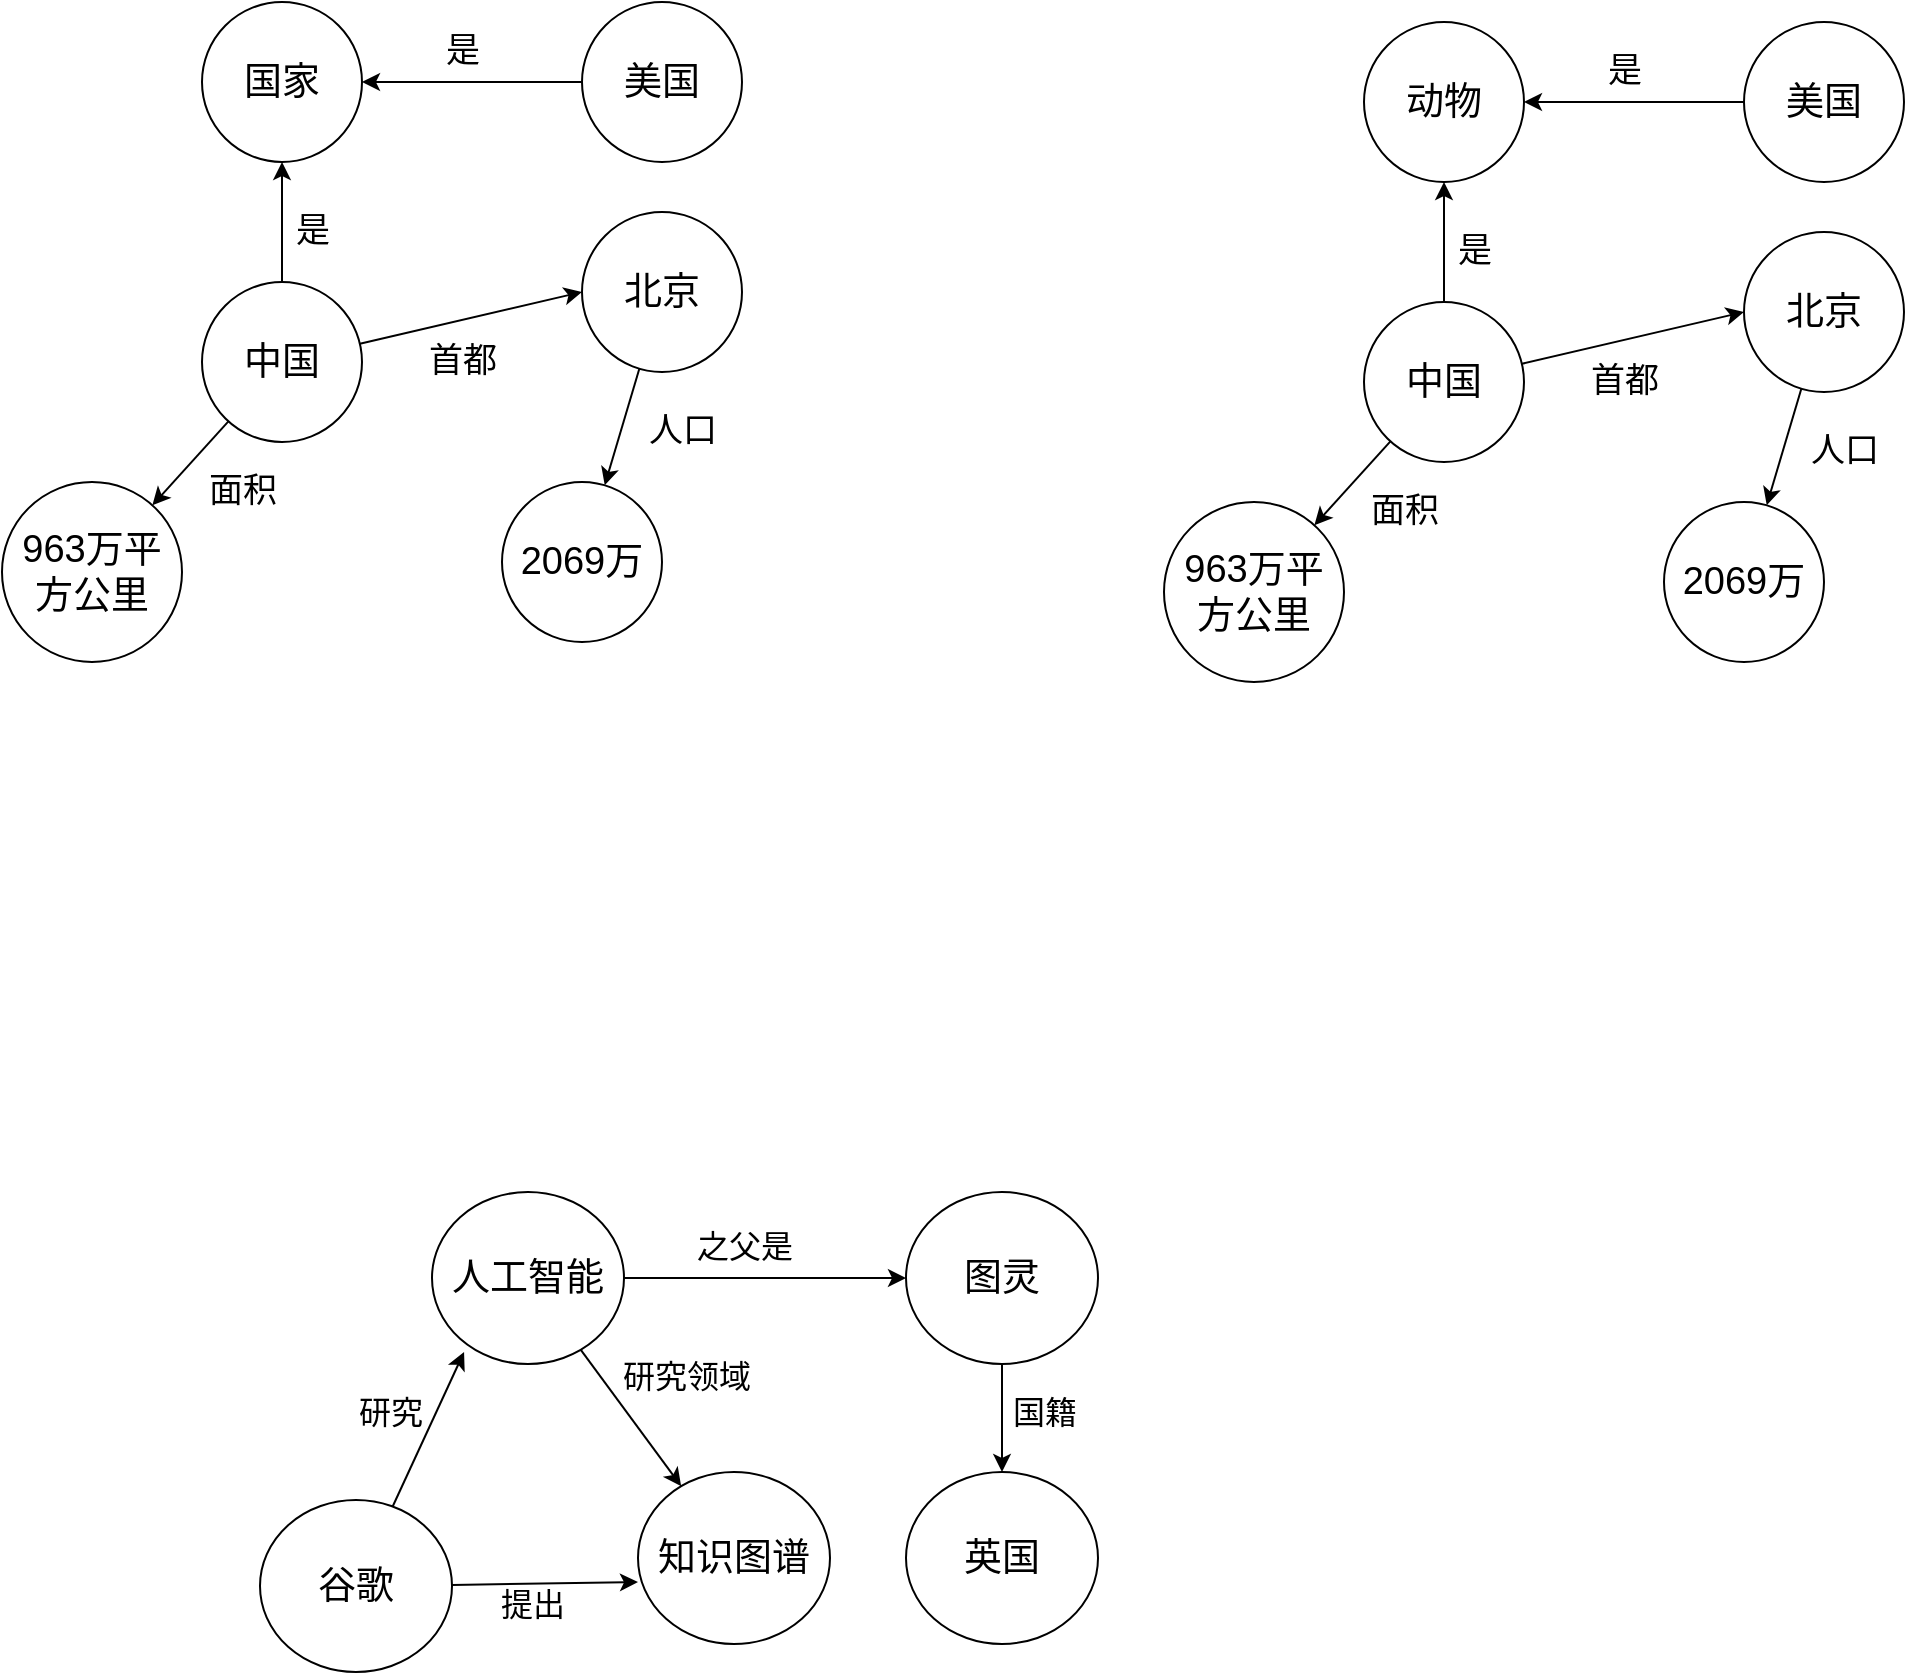 <mxfile version="26.0.16">
  <diagram name="第 1 页" id="0rwtk3sZ38PBotHtFgWU">
    <mxGraphModel dx="1224" dy="749" grid="0" gridSize="10" guides="1" tooltips="1" connect="1" arrows="1" fold="1" page="1" pageScale="1" pageWidth="827" pageHeight="1169" math="0" shadow="0">
      <root>
        <mxCell id="0" />
        <mxCell id="1" parent="0" />
        <mxCell id="hCVYzCDH_YrVJPUHvfAo-3" style="rounded=0;orthogonalLoop=1;jettySize=auto;html=1;entryX=0;entryY=0.5;entryDx=0;entryDy=0;" parent="1" source="hCVYzCDH_YrVJPUHvfAo-1" target="hCVYzCDH_YrVJPUHvfAo-2" edge="1">
          <mxGeometry relative="1" as="geometry" />
        </mxCell>
        <mxCell id="hCVYzCDH_YrVJPUHvfAo-6" style="edgeStyle=orthogonalEdgeStyle;rounded=0;orthogonalLoop=1;jettySize=auto;html=1;entryX=0.5;entryY=1;entryDx=0;entryDy=0;" parent="1" source="hCVYzCDH_YrVJPUHvfAo-1" target="hCVYzCDH_YrVJPUHvfAo-5" edge="1">
          <mxGeometry relative="1" as="geometry" />
        </mxCell>
        <mxCell id="hCVYzCDH_YrVJPUHvfAo-12" style="rounded=0;orthogonalLoop=1;jettySize=auto;html=1;" parent="1" source="hCVYzCDH_YrVJPUHvfAo-1" target="hCVYzCDH_YrVJPUHvfAo-11" edge="1">
          <mxGeometry relative="1" as="geometry" />
        </mxCell>
        <mxCell id="hCVYzCDH_YrVJPUHvfAo-1" value="中国" style="ellipse;whiteSpace=wrap;html=1;fontSize=19;" parent="1" vertex="1">
          <mxGeometry x="100" y="270" width="80" height="80" as="geometry" />
        </mxCell>
        <mxCell id="hCVYzCDH_YrVJPUHvfAo-9" style="rounded=0;orthogonalLoop=1;jettySize=auto;html=1;" parent="1" source="hCVYzCDH_YrVJPUHvfAo-2" target="hCVYzCDH_YrVJPUHvfAo-8" edge="1">
          <mxGeometry relative="1" as="geometry" />
        </mxCell>
        <mxCell id="hCVYzCDH_YrVJPUHvfAo-2" value="北京" style="ellipse;whiteSpace=wrap;html=1;fontSize=19;" parent="1" vertex="1">
          <mxGeometry x="290" y="235" width="80" height="80" as="geometry" />
        </mxCell>
        <mxCell id="hCVYzCDH_YrVJPUHvfAo-4" value="首都" style="text;html=1;align=center;verticalAlign=middle;resizable=0;points=[];autosize=1;strokeColor=none;fillColor=none;fontSize=17;" parent="1" vertex="1">
          <mxGeometry x="200" y="295" width="60" height="30" as="geometry" />
        </mxCell>
        <mxCell id="hCVYzCDH_YrVJPUHvfAo-5" value="国家" style="ellipse;whiteSpace=wrap;html=1;fontSize=19;" parent="1" vertex="1">
          <mxGeometry x="100" y="130" width="80" height="80" as="geometry" />
        </mxCell>
        <mxCell id="hCVYzCDH_YrVJPUHvfAo-7" value="是" style="text;html=1;align=center;verticalAlign=middle;resizable=0;points=[];autosize=1;strokeColor=none;fillColor=none;fontSize=17;" parent="1" vertex="1">
          <mxGeometry x="135" y="230" width="40" height="30" as="geometry" />
        </mxCell>
        <mxCell id="hCVYzCDH_YrVJPUHvfAo-8" value="2069万" style="ellipse;whiteSpace=wrap;html=1;fontSize=19;" parent="1" vertex="1">
          <mxGeometry x="250" y="370" width="80" height="80" as="geometry" />
        </mxCell>
        <mxCell id="hCVYzCDH_YrVJPUHvfAo-10" value="人口" style="text;html=1;align=center;verticalAlign=middle;resizable=0;points=[];autosize=1;strokeColor=none;fillColor=none;fontSize=17;" parent="1" vertex="1">
          <mxGeometry x="310" y="330" width="60" height="30" as="geometry" />
        </mxCell>
        <mxCell id="hCVYzCDH_YrVJPUHvfAo-11" value="963万平方公里" style="ellipse;whiteSpace=wrap;html=1;fontSize=19;" parent="1" vertex="1">
          <mxGeometry y="370" width="90" height="90" as="geometry" />
        </mxCell>
        <mxCell id="hCVYzCDH_YrVJPUHvfAo-14" value="面积" style="text;html=1;align=center;verticalAlign=middle;resizable=0;points=[];autosize=1;strokeColor=none;fillColor=none;fontSize=17;" parent="1" vertex="1">
          <mxGeometry x="90" y="360" width="60" height="30" as="geometry" />
        </mxCell>
        <mxCell id="hCVYzCDH_YrVJPUHvfAo-17" style="edgeStyle=orthogonalEdgeStyle;rounded=0;orthogonalLoop=1;jettySize=auto;html=1;entryX=1;entryY=0.5;entryDx=0;entryDy=0;" parent="1" source="hCVYzCDH_YrVJPUHvfAo-16" target="hCVYzCDH_YrVJPUHvfAo-5" edge="1">
          <mxGeometry relative="1" as="geometry" />
        </mxCell>
        <mxCell id="hCVYzCDH_YrVJPUHvfAo-16" value="美国" style="ellipse;whiteSpace=wrap;html=1;fontSize=19;" parent="1" vertex="1">
          <mxGeometry x="290" y="130" width="80" height="80" as="geometry" />
        </mxCell>
        <mxCell id="hCVYzCDH_YrVJPUHvfAo-18" value="是" style="text;html=1;align=center;verticalAlign=middle;resizable=0;points=[];autosize=1;strokeColor=none;fillColor=none;fontSize=17;" parent="1" vertex="1">
          <mxGeometry x="210" y="140" width="40" height="30" as="geometry" />
        </mxCell>
        <mxCell id="cRPdR89ZUdfvibDdmNBO-1" style="rounded=0;orthogonalLoop=1;jettySize=auto;html=1;entryX=0;entryY=0.5;entryDx=0;entryDy=0;" edge="1" parent="1" source="cRPdR89ZUdfvibDdmNBO-4" target="cRPdR89ZUdfvibDdmNBO-6">
          <mxGeometry relative="1" as="geometry" />
        </mxCell>
        <mxCell id="cRPdR89ZUdfvibDdmNBO-2" style="edgeStyle=orthogonalEdgeStyle;rounded=0;orthogonalLoop=1;jettySize=auto;html=1;entryX=0.5;entryY=1;entryDx=0;entryDy=0;" edge="1" parent="1" source="cRPdR89ZUdfvibDdmNBO-4" target="cRPdR89ZUdfvibDdmNBO-8">
          <mxGeometry relative="1" as="geometry" />
        </mxCell>
        <mxCell id="cRPdR89ZUdfvibDdmNBO-3" style="rounded=0;orthogonalLoop=1;jettySize=auto;html=1;" edge="1" parent="1" source="cRPdR89ZUdfvibDdmNBO-4" target="cRPdR89ZUdfvibDdmNBO-12">
          <mxGeometry relative="1" as="geometry" />
        </mxCell>
        <mxCell id="cRPdR89ZUdfvibDdmNBO-4" value="中国" style="ellipse;whiteSpace=wrap;html=1;fontSize=19;" vertex="1" parent="1">
          <mxGeometry x="681" y="280" width="80" height="80" as="geometry" />
        </mxCell>
        <mxCell id="cRPdR89ZUdfvibDdmNBO-5" style="rounded=0;orthogonalLoop=1;jettySize=auto;html=1;" edge="1" parent="1" source="cRPdR89ZUdfvibDdmNBO-6" target="cRPdR89ZUdfvibDdmNBO-10">
          <mxGeometry relative="1" as="geometry" />
        </mxCell>
        <mxCell id="cRPdR89ZUdfvibDdmNBO-6" value="北京" style="ellipse;whiteSpace=wrap;html=1;fontSize=19;" vertex="1" parent="1">
          <mxGeometry x="871" y="245" width="80" height="80" as="geometry" />
        </mxCell>
        <mxCell id="cRPdR89ZUdfvibDdmNBO-7" value="首都" style="text;html=1;align=center;verticalAlign=middle;resizable=0;points=[];autosize=1;strokeColor=none;fillColor=none;fontSize=17;" vertex="1" parent="1">
          <mxGeometry x="781" y="305" width="60" height="30" as="geometry" />
        </mxCell>
        <mxCell id="cRPdR89ZUdfvibDdmNBO-8" value="动物" style="ellipse;whiteSpace=wrap;html=1;fontSize=19;" vertex="1" parent="1">
          <mxGeometry x="681" y="140" width="80" height="80" as="geometry" />
        </mxCell>
        <mxCell id="cRPdR89ZUdfvibDdmNBO-9" value="是" style="text;html=1;align=center;verticalAlign=middle;resizable=0;points=[];autosize=1;strokeColor=none;fillColor=none;fontSize=17;" vertex="1" parent="1">
          <mxGeometry x="716" y="240" width="40" height="30" as="geometry" />
        </mxCell>
        <mxCell id="cRPdR89ZUdfvibDdmNBO-10" value="2069万" style="ellipse;whiteSpace=wrap;html=1;fontSize=19;" vertex="1" parent="1">
          <mxGeometry x="831" y="380" width="80" height="80" as="geometry" />
        </mxCell>
        <mxCell id="cRPdR89ZUdfvibDdmNBO-11" value="人口" style="text;html=1;align=center;verticalAlign=middle;resizable=0;points=[];autosize=1;strokeColor=none;fillColor=none;fontSize=17;" vertex="1" parent="1">
          <mxGeometry x="891" y="340" width="60" height="30" as="geometry" />
        </mxCell>
        <mxCell id="cRPdR89ZUdfvibDdmNBO-12" value="963万平方公里" style="ellipse;whiteSpace=wrap;html=1;fontSize=19;" vertex="1" parent="1">
          <mxGeometry x="581" y="380" width="90" height="90" as="geometry" />
        </mxCell>
        <mxCell id="cRPdR89ZUdfvibDdmNBO-13" value="面积" style="text;html=1;align=center;verticalAlign=middle;resizable=0;points=[];autosize=1;strokeColor=none;fillColor=none;fontSize=17;" vertex="1" parent="1">
          <mxGeometry x="671" y="370" width="60" height="30" as="geometry" />
        </mxCell>
        <mxCell id="cRPdR89ZUdfvibDdmNBO-14" style="edgeStyle=orthogonalEdgeStyle;rounded=0;orthogonalLoop=1;jettySize=auto;html=1;entryX=1;entryY=0.5;entryDx=0;entryDy=0;" edge="1" parent="1" source="cRPdR89ZUdfvibDdmNBO-15" target="cRPdR89ZUdfvibDdmNBO-8">
          <mxGeometry relative="1" as="geometry" />
        </mxCell>
        <mxCell id="cRPdR89ZUdfvibDdmNBO-15" value="美国" style="ellipse;whiteSpace=wrap;html=1;fontSize=19;" vertex="1" parent="1">
          <mxGeometry x="871" y="140" width="80" height="80" as="geometry" />
        </mxCell>
        <mxCell id="cRPdR89ZUdfvibDdmNBO-16" value="是" style="text;html=1;align=center;verticalAlign=middle;resizable=0;points=[];autosize=1;strokeColor=none;fillColor=none;fontSize=17;" vertex="1" parent="1">
          <mxGeometry x="791" y="150" width="40" height="30" as="geometry" />
        </mxCell>
        <mxCell id="cRPdR89ZUdfvibDdmNBO-32" style="rounded=0;orthogonalLoop=1;jettySize=auto;html=1;entryX=0;entryY=0.5;entryDx=0;entryDy=0;" edge="1" parent="1" source="cRPdR89ZUdfvibDdmNBO-22" target="cRPdR89ZUdfvibDdmNBO-31">
          <mxGeometry relative="1" as="geometry" />
        </mxCell>
        <mxCell id="cRPdR89ZUdfvibDdmNBO-34" style="rounded=0;orthogonalLoop=1;jettySize=auto;html=1;" edge="1" parent="1" source="cRPdR89ZUdfvibDdmNBO-22" target="cRPdR89ZUdfvibDdmNBO-28">
          <mxGeometry relative="1" as="geometry" />
        </mxCell>
        <mxCell id="cRPdR89ZUdfvibDdmNBO-22" value="人工智能" style="ellipse;whiteSpace=wrap;html=1;fontSize=19;" vertex="1" parent="1">
          <mxGeometry x="215" y="725" width="96" height="86" as="geometry" />
        </mxCell>
        <mxCell id="cRPdR89ZUdfvibDdmNBO-28" value="知识图谱" style="ellipse;whiteSpace=wrap;html=1;fontSize=19;" vertex="1" parent="1">
          <mxGeometry x="318" y="865" width="96" height="86" as="geometry" />
        </mxCell>
        <mxCell id="cRPdR89ZUdfvibDdmNBO-43" style="rounded=0;orthogonalLoop=1;jettySize=auto;html=1;" edge="1" parent="1" source="cRPdR89ZUdfvibDdmNBO-31" target="cRPdR89ZUdfvibDdmNBO-41">
          <mxGeometry relative="1" as="geometry" />
        </mxCell>
        <mxCell id="cRPdR89ZUdfvibDdmNBO-31" value="图灵" style="ellipse;whiteSpace=wrap;html=1;fontSize=19;" vertex="1" parent="1">
          <mxGeometry x="452" y="725" width="96" height="86" as="geometry" />
        </mxCell>
        <mxCell id="cRPdR89ZUdfvibDdmNBO-36" value="研究领域" style="text;html=1;align=center;verticalAlign=middle;resizable=0;points=[];autosize=1;strokeColor=none;fillColor=none;fontSize=16;" vertex="1" parent="1">
          <mxGeometry x="301" y="801" width="82" height="31" as="geometry" />
        </mxCell>
        <mxCell id="cRPdR89ZUdfvibDdmNBO-39" style="rounded=0;orthogonalLoop=1;jettySize=auto;html=1;entryX=0;entryY=0.64;entryDx=0;entryDy=0;entryPerimeter=0;" edge="1" parent="1" source="cRPdR89ZUdfvibDdmNBO-38" target="cRPdR89ZUdfvibDdmNBO-28">
          <mxGeometry relative="1" as="geometry" />
        </mxCell>
        <mxCell id="cRPdR89ZUdfvibDdmNBO-38" value="谷歌" style="ellipse;whiteSpace=wrap;html=1;fontSize=19;" vertex="1" parent="1">
          <mxGeometry x="129" y="879" width="96" height="86" as="geometry" />
        </mxCell>
        <mxCell id="cRPdR89ZUdfvibDdmNBO-40" value="提出" style="text;html=1;align=center;verticalAlign=middle;resizable=0;points=[];autosize=1;strokeColor=none;fillColor=none;fontSize=16;" vertex="1" parent="1">
          <mxGeometry x="240" y="915" width="50" height="31" as="geometry" />
        </mxCell>
        <mxCell id="cRPdR89ZUdfvibDdmNBO-41" value="英国" style="ellipse;whiteSpace=wrap;html=1;fontSize=19;" vertex="1" parent="1">
          <mxGeometry x="452" y="865" width="96" height="86" as="geometry" />
        </mxCell>
        <mxCell id="cRPdR89ZUdfvibDdmNBO-42" value="之父是" style="text;html=1;align=center;verticalAlign=middle;resizable=0;points=[];autosize=1;strokeColor=none;fillColor=none;fontSize=16;" vertex="1" parent="1">
          <mxGeometry x="338" y="736" width="66" height="31" as="geometry" />
        </mxCell>
        <mxCell id="cRPdR89ZUdfvibDdmNBO-44" value="国籍" style="text;html=1;align=center;verticalAlign=middle;resizable=0;points=[];autosize=1;strokeColor=none;fillColor=none;fontSize=16;" vertex="1" parent="1">
          <mxGeometry x="496" y="819" width="50" height="31" as="geometry" />
        </mxCell>
        <mxCell id="cRPdR89ZUdfvibDdmNBO-45" style="rounded=0;orthogonalLoop=1;jettySize=auto;html=1;entryX=0.167;entryY=0.93;entryDx=0;entryDy=0;entryPerimeter=0;" edge="1" parent="1" source="cRPdR89ZUdfvibDdmNBO-38" target="cRPdR89ZUdfvibDdmNBO-22">
          <mxGeometry relative="1" as="geometry" />
        </mxCell>
        <mxCell id="cRPdR89ZUdfvibDdmNBO-46" value="研究" style="text;html=1;align=center;verticalAlign=middle;resizable=0;points=[];autosize=1;strokeColor=none;fillColor=none;fontSize=16;" vertex="1" parent="1">
          <mxGeometry x="169" y="819" width="50" height="31" as="geometry" />
        </mxCell>
      </root>
    </mxGraphModel>
  </diagram>
</mxfile>
